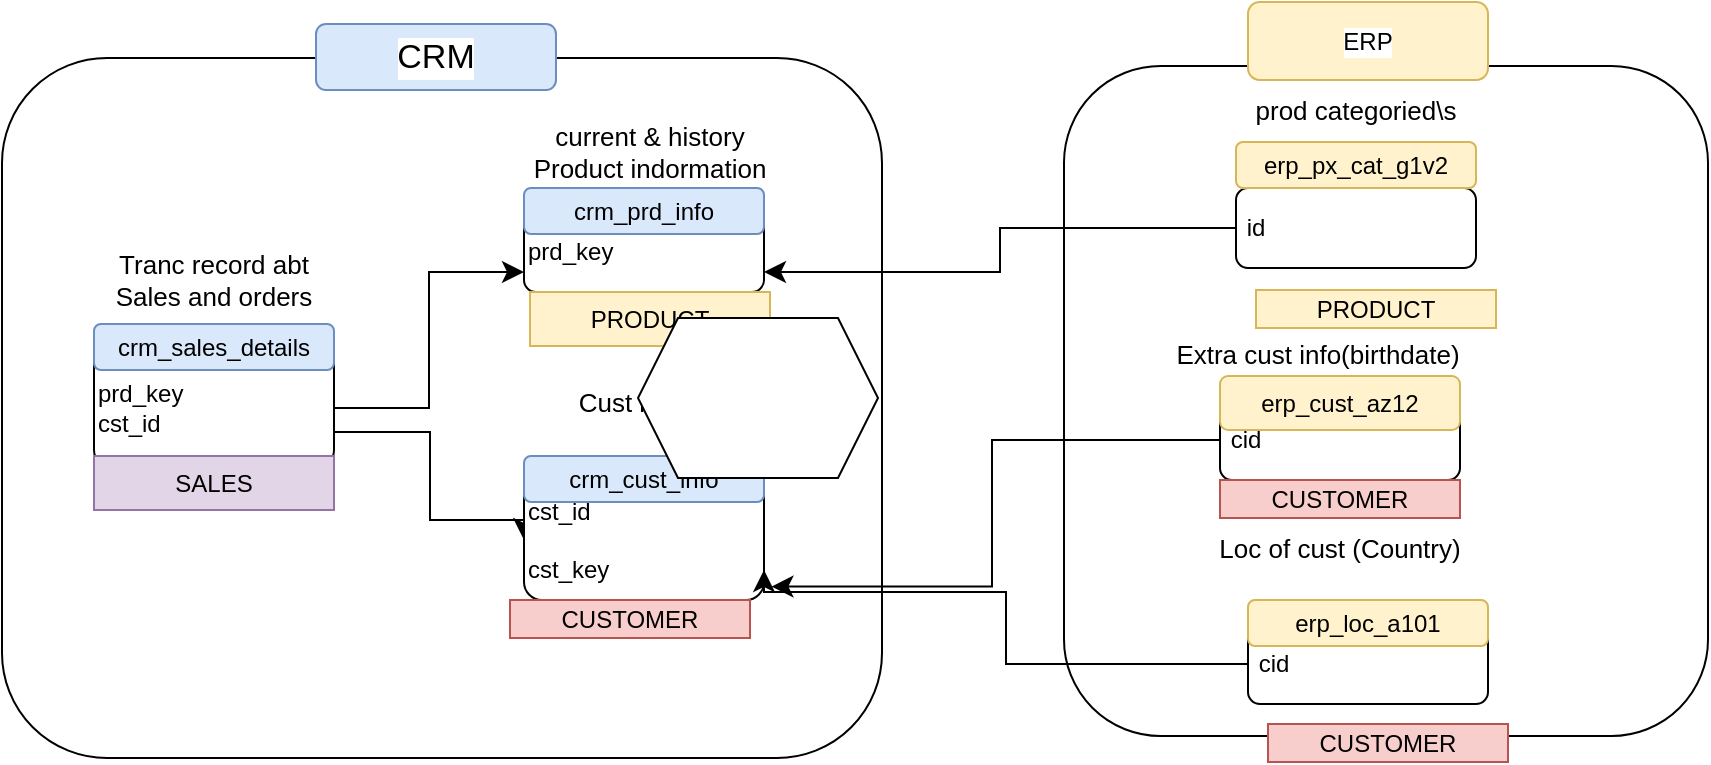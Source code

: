 <mxfile version="28.1.1">
  <diagram name="Page-1" id="3G0wSvsp3lyUOCJ0FMDK">
    <mxGraphModel dx="1075" dy="1285" grid="0" gridSize="10" guides="1" tooltips="1" connect="1" arrows="1" fold="1" page="0" pageScale="1" pageWidth="850" pageHeight="1100" math="0" shadow="0">
      <root>
        <mxCell id="0" />
        <mxCell id="1" parent="0" />
        <mxCell id="Lc9Yi27ZNVGLYDzCuDlE-29" value="" style="rounded=1;whiteSpace=wrap;html=1;fontFamily=Helvetica;fontSize=12;fontColor=default;labelBackgroundColor=default;movable=0;resizable=0;rotatable=0;deletable=0;editable=0;locked=1;connectable=0;" parent="1" vertex="1">
          <mxGeometry x="417" y="-236" width="322" height="335" as="geometry" />
        </mxCell>
        <mxCell id="Lc9Yi27ZNVGLYDzCuDlE-27" value="" style="rounded=1;whiteSpace=wrap;html=1;fontFamily=Helvetica;fontSize=12;fontColor=default;labelBackgroundColor=default;" parent="1" vertex="1">
          <mxGeometry x="-114" y="-240" width="440" height="350" as="geometry" />
        </mxCell>
        <mxCell id="Lc9Yi27ZNVGLYDzCuDlE-12" style="edgeStyle=orthogonalEdgeStyle;shape=connector;rounded=0;orthogonalLoop=1;jettySize=auto;html=1;entryX=0;entryY=0.5;entryDx=0;entryDy=0;strokeColor=default;align=center;verticalAlign=middle;fontFamily=Helvetica;fontSize=12;fontColor=default;labelBackgroundColor=default;startSize=8;endArrow=classic;endSize=8;" parent="1" source="Lc9Yi27ZNVGLYDzCuDlE-1" target="Lc9Yi27ZNVGLYDzCuDlE-7" edge="1">
          <mxGeometry relative="1" as="geometry">
            <Array as="points">
              <mxPoint x="100" y="-53" />
              <mxPoint x="100" y="-9" />
              <mxPoint x="147" y="-9" />
            </Array>
          </mxGeometry>
        </mxCell>
        <mxCell id="Lc9Yi27ZNVGLYDzCuDlE-13" style="edgeStyle=orthogonalEdgeStyle;shape=connector;rounded=0;orthogonalLoop=1;jettySize=auto;html=1;entryX=0;entryY=0.75;entryDx=0;entryDy=0;strokeColor=default;align=center;verticalAlign=middle;fontFamily=Helvetica;fontSize=12;fontColor=default;labelBackgroundColor=default;startSize=8;endArrow=classic;endSize=8;" parent="1" source="Lc9Yi27ZNVGLYDzCuDlE-1" target="Lc9Yi27ZNVGLYDzCuDlE-5" edge="1">
          <mxGeometry relative="1" as="geometry" />
        </mxCell>
        <mxCell id="Lc9Yi27ZNVGLYDzCuDlE-1" value="&lt;div&gt;prd_key&lt;/div&gt;&lt;div&gt;cst_id&lt;/div&gt;" style="rounded=1;whiteSpace=wrap;html=1;align=left;" parent="1" vertex="1">
          <mxGeometry x="-68" y="-95" width="120" height="60" as="geometry" />
        </mxCell>
        <mxCell id="Lc9Yi27ZNVGLYDzCuDlE-2" value="crm_sales_details" style="rounded=1;whiteSpace=wrap;html=1;fillColor=#dae8fc;strokeColor=#6c8ebf;" parent="1" vertex="1">
          <mxGeometry x="-68" y="-107" width="120" height="23" as="geometry" />
        </mxCell>
        <mxCell id="Lc9Yi27ZNVGLYDzCuDlE-5" value="prd_key" style="rounded=1;whiteSpace=wrap;html=1;align=left;" parent="1" vertex="1">
          <mxGeometry x="147" y="-163" width="120" height="40" as="geometry" />
        </mxCell>
        <mxCell id="Lc9Yi27ZNVGLYDzCuDlE-6" value="crm_prd_info" style="rounded=1;whiteSpace=wrap;html=1;fillColor=#dae8fc;strokeColor=#6c8ebf;" parent="1" vertex="1">
          <mxGeometry x="147" y="-175" width="120" height="23" as="geometry" />
        </mxCell>
        <mxCell id="Lc9Yi27ZNVGLYDzCuDlE-7" value="&lt;div&gt;cst_id&lt;/div&gt;&lt;div&gt;&lt;br&gt;&lt;/div&gt;&lt;div&gt;cst_key&lt;/div&gt;" style="rounded=1;whiteSpace=wrap;html=1;align=left;strokeColor=default;" parent="1" vertex="1">
          <mxGeometry x="147" y="-29" width="120" height="60" as="geometry" />
        </mxCell>
        <mxCell id="Lc9Yi27ZNVGLYDzCuDlE-8" value="crm_cust_info" style="rounded=1;whiteSpace=wrap;html=1;fillColor=#dae8fc;strokeColor=#6c8ebf;" parent="1" vertex="1">
          <mxGeometry x="147" y="-41" width="120" height="23" as="geometry" />
        </mxCell>
        <mxCell id="Lc9Yi27ZNVGLYDzCuDlE-26" style="edgeStyle=orthogonalEdgeStyle;shape=connector;rounded=0;orthogonalLoop=1;jettySize=auto;html=1;entryX=1;entryY=0.75;entryDx=0;entryDy=0;strokeColor=default;align=center;verticalAlign=middle;fontFamily=Helvetica;fontSize=12;fontColor=default;labelBackgroundColor=default;startSize=8;endArrow=classic;endSize=8;" parent="1" source="Lc9Yi27ZNVGLYDzCuDlE-16" target="Lc9Yi27ZNVGLYDzCuDlE-5" edge="1">
          <mxGeometry relative="1" as="geometry" />
        </mxCell>
        <mxCell id="Lc9Yi27ZNVGLYDzCuDlE-16" value="&amp;nbsp;id" style="rounded=1;whiteSpace=wrap;html=1;align=left;strokeColor=default;" parent="1" vertex="1">
          <mxGeometry x="503" y="-175" width="120" height="40" as="geometry" />
        </mxCell>
        <mxCell id="Lc9Yi27ZNVGLYDzCuDlE-17" value="erp_px_cat_g1v2" style="rounded=1;whiteSpace=wrap;html=1;fillColor=#fff2cc;strokeColor=#d6b656;" parent="1" vertex="1">
          <mxGeometry x="503" y="-198" width="120" height="23" as="geometry" />
        </mxCell>
        <mxCell id="Lc9Yi27ZNVGLYDzCuDlE-18" value="&amp;nbsp;cid" style="rounded=1;whiteSpace=wrap;html=1;align=left;strokeColor=default;" parent="1" vertex="1">
          <mxGeometry x="495" y="-69" width="120" height="40" as="geometry" />
        </mxCell>
        <mxCell id="Lc9Yi27ZNVGLYDzCuDlE-19" value="erp_cust_az12" style="rounded=1;whiteSpace=wrap;html=1;fillColor=#fff2cc;strokeColor=#d6b656;" parent="1" vertex="1">
          <mxGeometry x="495" y="-81" width="120" height="27" as="geometry" />
        </mxCell>
        <mxCell id="Lc9Yi27ZNVGLYDzCuDlE-25" style="edgeStyle=orthogonalEdgeStyle;shape=connector;rounded=0;orthogonalLoop=1;jettySize=auto;html=1;entryX=1;entryY=0.75;entryDx=0;entryDy=0;strokeColor=default;align=center;verticalAlign=middle;fontFamily=Helvetica;fontSize=12;fontColor=default;labelBackgroundColor=default;startSize=8;endArrow=classic;endSize=8;" parent="1" source="Lc9Yi27ZNVGLYDzCuDlE-20" target="Lc9Yi27ZNVGLYDzCuDlE-7" edge="1">
          <mxGeometry relative="1" as="geometry">
            <Array as="points">
              <mxPoint x="388" y="63" />
              <mxPoint x="388" y="27" />
              <mxPoint x="267" y="27" />
            </Array>
          </mxGeometry>
        </mxCell>
        <mxCell id="Lc9Yi27ZNVGLYDzCuDlE-20" value="&amp;nbsp;cid" style="rounded=1;whiteSpace=wrap;html=1;align=left;strokeColor=default;" parent="1" vertex="1">
          <mxGeometry x="509" y="43" width="120" height="40" as="geometry" />
        </mxCell>
        <mxCell id="Lc9Yi27ZNVGLYDzCuDlE-21" value="erp_loc_a101" style="rounded=1;whiteSpace=wrap;html=1;fillColor=#fff2cc;strokeColor=#d6b656;" parent="1" vertex="1">
          <mxGeometry x="509" y="31" width="120" height="23" as="geometry" />
        </mxCell>
        <mxCell id="Lc9Yi27ZNVGLYDzCuDlE-22" style="edgeStyle=orthogonalEdgeStyle;shape=connector;rounded=0;orthogonalLoop=1;jettySize=auto;html=1;entryX=1.031;entryY=0.888;entryDx=0;entryDy=0;entryPerimeter=0;strokeColor=default;align=center;verticalAlign=middle;fontFamily=Helvetica;fontSize=12;fontColor=default;labelBackgroundColor=default;startSize=8;endArrow=classic;endSize=8;" parent="1" source="Lc9Yi27ZNVGLYDzCuDlE-18" target="Lc9Yi27ZNVGLYDzCuDlE-7" edge="1">
          <mxGeometry relative="1" as="geometry" />
        </mxCell>
        <mxCell id="Lc9Yi27ZNVGLYDzCuDlE-28" value="&lt;font style=&quot;font-size: 17px;&quot;&gt;CRM&lt;/font&gt;" style="rounded=1;whiteSpace=wrap;html=1;fontFamily=Helvetica;fontSize=12;labelBackgroundColor=default;fillColor=#dae8fc;strokeColor=#6c8ebf;" parent="1" vertex="1">
          <mxGeometry x="43" y="-257" width="120" height="33" as="geometry" />
        </mxCell>
        <mxCell id="Lc9Yi27ZNVGLYDzCuDlE-30" value="ERP" style="rounded=1;whiteSpace=wrap;html=1;fontFamily=Helvetica;fontSize=12;labelBackgroundColor=default;fillColor=#fff2cc;strokeColor=#d6b656;" parent="1" vertex="1">
          <mxGeometry x="509" y="-268" width="120" height="39" as="geometry" />
        </mxCell>
        <mxCell id="I4hP-ER_YG_CDQdfx_Hd-1" value="Tranc record abt Sales and orders" style="text;strokeColor=none;fillColor=none;html=1;align=center;verticalAlign=middle;whiteSpace=wrap;rounded=0;fontSize=13;" parent="1" vertex="1">
          <mxGeometry x="-68" y="-144" width="120" height="30" as="geometry" />
        </mxCell>
        <mxCell id="I4hP-ER_YG_CDQdfx_Hd-2" value="prod categoried\s" style="text;strokeColor=none;fillColor=none;html=1;align=center;verticalAlign=middle;whiteSpace=wrap;rounded=0;fontSize=13;" parent="1" vertex="1">
          <mxGeometry x="503" y="-229" width="120" height="30" as="geometry" />
        </mxCell>
        <mxCell id="I4hP-ER_YG_CDQdfx_Hd-3" value="Cust info" style="text;strokeColor=none;fillColor=none;html=1;align=center;verticalAlign=middle;whiteSpace=wrap;rounded=0;fontSize=13;" parent="1" vertex="1">
          <mxGeometry x="140" y="-83.5" width="120" height="30" as="geometry" />
        </mxCell>
        <mxCell id="I4hP-ER_YG_CDQdfx_Hd-4" value="current &amp;amp; history Product indormation" style="text;strokeColor=none;fillColor=none;html=1;align=center;verticalAlign=middle;whiteSpace=wrap;rounded=0;fontSize=13;" parent="1" vertex="1">
          <mxGeometry x="150" y="-208" width="120" height="30" as="geometry" />
        </mxCell>
        <mxCell id="I4hP-ER_YG_CDQdfx_Hd-6" value="Extra cust info(birthdate)" style="text;strokeColor=none;fillColor=none;html=1;align=center;verticalAlign=middle;whiteSpace=wrap;rounded=0;fontSize=13;" parent="1" vertex="1">
          <mxGeometry x="454" y="-107" width="180" height="30" as="geometry" />
        </mxCell>
        <mxCell id="I4hP-ER_YG_CDQdfx_Hd-8" value="Loc of cust (Country)" style="text;strokeColor=none;fillColor=none;html=1;align=center;verticalAlign=middle;whiteSpace=wrap;rounded=0;fontSize=13;" parent="1" vertex="1">
          <mxGeometry x="465" y="-10" width="180" height="30" as="geometry" />
        </mxCell>
        <mxCell id="1-MRNlKhjZM3Z6entHPN-1" value="SALES" style="rounded=0;whiteSpace=wrap;html=1;fillColor=#e1d5e7;strokeColor=#9673a6;" vertex="1" parent="1">
          <mxGeometry x="-68" y="-41" width="120" height="27" as="geometry" />
        </mxCell>
        <mxCell id="1-MRNlKhjZM3Z6entHPN-2" value="PRODUCT" style="rounded=0;whiteSpace=wrap;html=1;fillColor=#fff2cc;strokeColor=#d6b656;" vertex="1" parent="1">
          <mxGeometry x="150" y="-123" width="120" height="27" as="geometry" />
        </mxCell>
        <mxCell id="1-MRNlKhjZM3Z6entHPN-3" value="CUSTOMER" style="rounded=0;whiteSpace=wrap;html=1;fillColor=#f8cecc;strokeColor=#b85450;" vertex="1" parent="1">
          <mxGeometry x="495" y="-29" width="120" height="19" as="geometry" />
        </mxCell>
        <mxCell id="1-MRNlKhjZM3Z6entHPN-6" value="PRODUCT" style="rounded=0;whiteSpace=wrap;html=1;fillColor=#fff2cc;strokeColor=#d6b656;" vertex="1" parent="1">
          <mxGeometry x="513" y="-124" width="120" height="19" as="geometry" />
        </mxCell>
        <mxCell id="1-MRNlKhjZM3Z6entHPN-7" value="CUSTOMER" style="rounded=0;whiteSpace=wrap;html=1;fillColor=#f8cecc;strokeColor=#b85450;" vertex="1" parent="1">
          <mxGeometry x="140" y="31" width="120" height="19" as="geometry" />
        </mxCell>
        <mxCell id="1-MRNlKhjZM3Z6entHPN-8" value="CUSTOMER" style="rounded=0;whiteSpace=wrap;html=1;fillColor=#f8cecc;strokeColor=#b85450;" vertex="1" parent="1">
          <mxGeometry x="519" y="93" width="120" height="19" as="geometry" />
        </mxCell>
        <mxCell id="1-MRNlKhjZM3Z6entHPN-9" value="" style="shape=hexagon;perimeter=hexagonPerimeter2;whiteSpace=wrap;html=1;fixedSize=1;" vertex="1" parent="1">
          <mxGeometry x="204" y="-110" width="120" height="80" as="geometry" />
        </mxCell>
      </root>
    </mxGraphModel>
  </diagram>
</mxfile>
